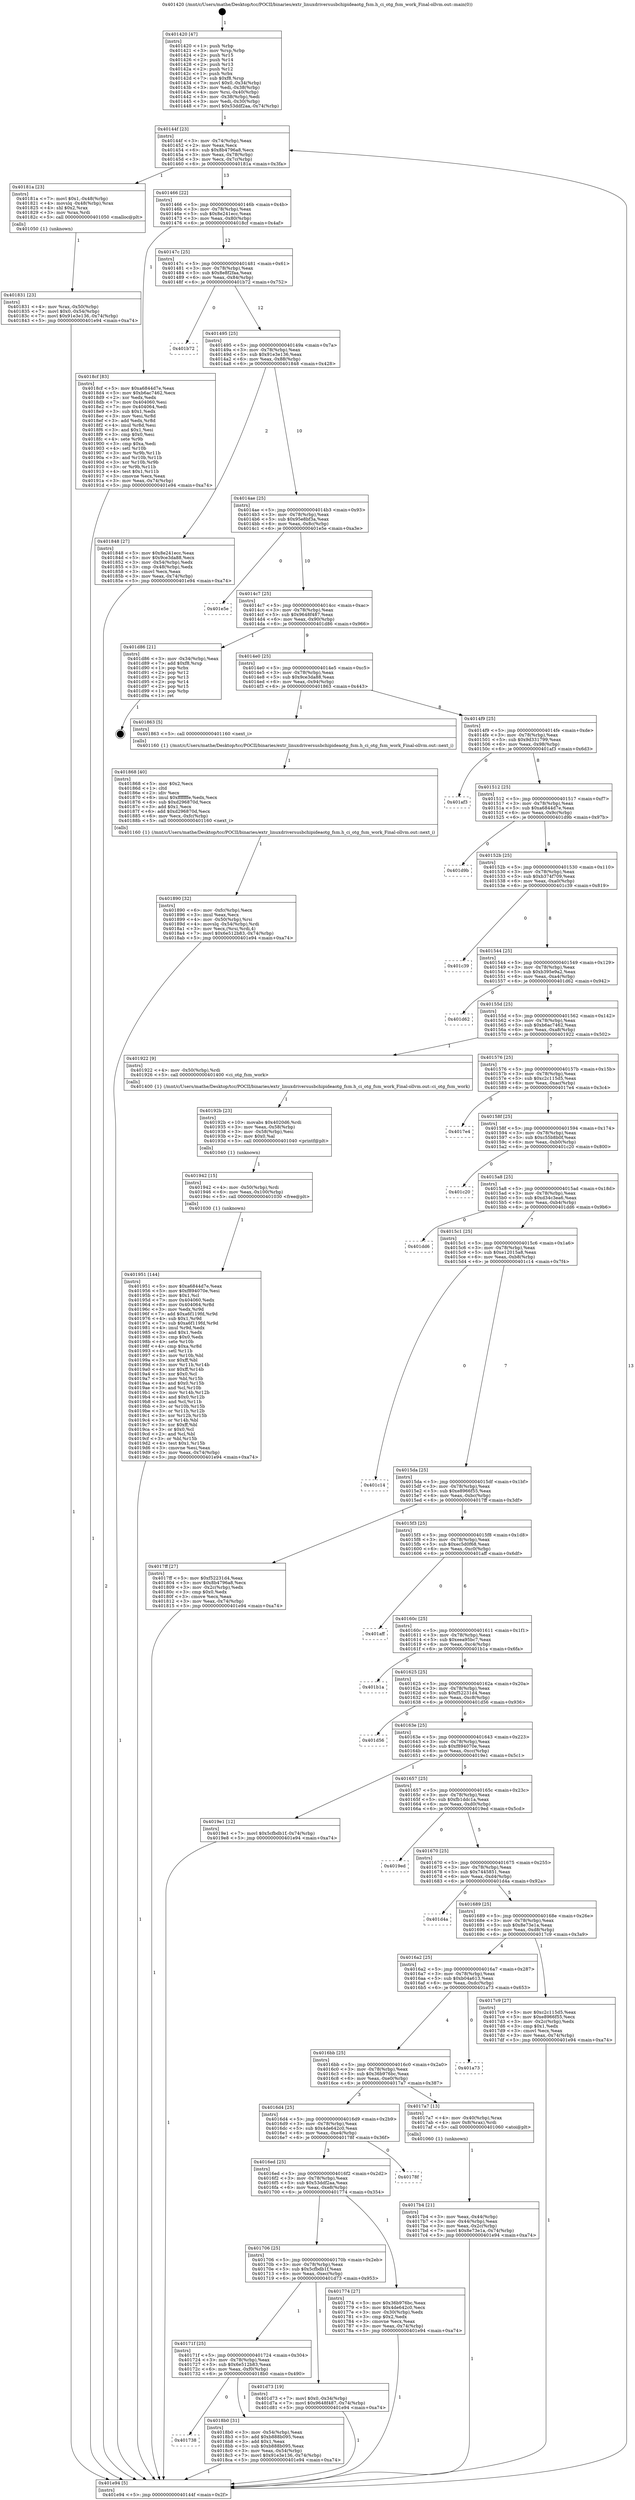 digraph "0x401420" {
  label = "0x401420 (/mnt/c/Users/mathe/Desktop/tcc/POCII/binaries/extr_linuxdriversusbchipideaotg_fsm.h_ci_otg_fsm_work_Final-ollvm.out::main(0))"
  labelloc = "t"
  node[shape=record]

  Entry [label="",width=0.3,height=0.3,shape=circle,fillcolor=black,style=filled]
  "0x40144f" [label="{
     0x40144f [23]\l
     | [instrs]\l
     &nbsp;&nbsp;0x40144f \<+3\>: mov -0x74(%rbp),%eax\l
     &nbsp;&nbsp;0x401452 \<+2\>: mov %eax,%ecx\l
     &nbsp;&nbsp;0x401454 \<+6\>: sub $0x8b4796a8,%ecx\l
     &nbsp;&nbsp;0x40145a \<+3\>: mov %eax,-0x78(%rbp)\l
     &nbsp;&nbsp;0x40145d \<+3\>: mov %ecx,-0x7c(%rbp)\l
     &nbsp;&nbsp;0x401460 \<+6\>: je 000000000040181a \<main+0x3fa\>\l
  }"]
  "0x40181a" [label="{
     0x40181a [23]\l
     | [instrs]\l
     &nbsp;&nbsp;0x40181a \<+7\>: movl $0x1,-0x48(%rbp)\l
     &nbsp;&nbsp;0x401821 \<+4\>: movslq -0x48(%rbp),%rax\l
     &nbsp;&nbsp;0x401825 \<+4\>: shl $0x2,%rax\l
     &nbsp;&nbsp;0x401829 \<+3\>: mov %rax,%rdi\l
     &nbsp;&nbsp;0x40182c \<+5\>: call 0000000000401050 \<malloc@plt\>\l
     | [calls]\l
     &nbsp;&nbsp;0x401050 \{1\} (unknown)\l
  }"]
  "0x401466" [label="{
     0x401466 [22]\l
     | [instrs]\l
     &nbsp;&nbsp;0x401466 \<+5\>: jmp 000000000040146b \<main+0x4b\>\l
     &nbsp;&nbsp;0x40146b \<+3\>: mov -0x78(%rbp),%eax\l
     &nbsp;&nbsp;0x40146e \<+5\>: sub $0x8e241ecc,%eax\l
     &nbsp;&nbsp;0x401473 \<+3\>: mov %eax,-0x80(%rbp)\l
     &nbsp;&nbsp;0x401476 \<+6\>: je 00000000004018cf \<main+0x4af\>\l
  }"]
  Exit [label="",width=0.3,height=0.3,shape=circle,fillcolor=black,style=filled,peripheries=2]
  "0x4018cf" [label="{
     0x4018cf [83]\l
     | [instrs]\l
     &nbsp;&nbsp;0x4018cf \<+5\>: mov $0xa6844d7e,%eax\l
     &nbsp;&nbsp;0x4018d4 \<+5\>: mov $0xb6ac7462,%ecx\l
     &nbsp;&nbsp;0x4018d9 \<+2\>: xor %edx,%edx\l
     &nbsp;&nbsp;0x4018db \<+7\>: mov 0x404060,%esi\l
     &nbsp;&nbsp;0x4018e2 \<+7\>: mov 0x404064,%edi\l
     &nbsp;&nbsp;0x4018e9 \<+3\>: sub $0x1,%edx\l
     &nbsp;&nbsp;0x4018ec \<+3\>: mov %esi,%r8d\l
     &nbsp;&nbsp;0x4018ef \<+3\>: add %edx,%r8d\l
     &nbsp;&nbsp;0x4018f2 \<+4\>: imul %r8d,%esi\l
     &nbsp;&nbsp;0x4018f6 \<+3\>: and $0x1,%esi\l
     &nbsp;&nbsp;0x4018f9 \<+3\>: cmp $0x0,%esi\l
     &nbsp;&nbsp;0x4018fc \<+4\>: sete %r9b\l
     &nbsp;&nbsp;0x401900 \<+3\>: cmp $0xa,%edi\l
     &nbsp;&nbsp;0x401903 \<+4\>: setl %r10b\l
     &nbsp;&nbsp;0x401907 \<+3\>: mov %r9b,%r11b\l
     &nbsp;&nbsp;0x40190a \<+3\>: and %r10b,%r11b\l
     &nbsp;&nbsp;0x40190d \<+3\>: xor %r10b,%r9b\l
     &nbsp;&nbsp;0x401910 \<+3\>: or %r9b,%r11b\l
     &nbsp;&nbsp;0x401913 \<+4\>: test $0x1,%r11b\l
     &nbsp;&nbsp;0x401917 \<+3\>: cmovne %ecx,%eax\l
     &nbsp;&nbsp;0x40191a \<+3\>: mov %eax,-0x74(%rbp)\l
     &nbsp;&nbsp;0x40191d \<+5\>: jmp 0000000000401e94 \<main+0xa74\>\l
  }"]
  "0x40147c" [label="{
     0x40147c [25]\l
     | [instrs]\l
     &nbsp;&nbsp;0x40147c \<+5\>: jmp 0000000000401481 \<main+0x61\>\l
     &nbsp;&nbsp;0x401481 \<+3\>: mov -0x78(%rbp),%eax\l
     &nbsp;&nbsp;0x401484 \<+5\>: sub $0x8e8f2faa,%eax\l
     &nbsp;&nbsp;0x401489 \<+6\>: mov %eax,-0x84(%rbp)\l
     &nbsp;&nbsp;0x40148f \<+6\>: je 0000000000401b72 \<main+0x752\>\l
  }"]
  "0x401951" [label="{
     0x401951 [144]\l
     | [instrs]\l
     &nbsp;&nbsp;0x401951 \<+5\>: mov $0xa6844d7e,%eax\l
     &nbsp;&nbsp;0x401956 \<+5\>: mov $0xf894070e,%esi\l
     &nbsp;&nbsp;0x40195b \<+2\>: mov $0x1,%cl\l
     &nbsp;&nbsp;0x40195d \<+7\>: mov 0x404060,%edx\l
     &nbsp;&nbsp;0x401964 \<+8\>: mov 0x404064,%r8d\l
     &nbsp;&nbsp;0x40196c \<+3\>: mov %edx,%r9d\l
     &nbsp;&nbsp;0x40196f \<+7\>: add $0xa6f119fd,%r9d\l
     &nbsp;&nbsp;0x401976 \<+4\>: sub $0x1,%r9d\l
     &nbsp;&nbsp;0x40197a \<+7\>: sub $0xa6f119fd,%r9d\l
     &nbsp;&nbsp;0x401981 \<+4\>: imul %r9d,%edx\l
     &nbsp;&nbsp;0x401985 \<+3\>: and $0x1,%edx\l
     &nbsp;&nbsp;0x401988 \<+3\>: cmp $0x0,%edx\l
     &nbsp;&nbsp;0x40198b \<+4\>: sete %r10b\l
     &nbsp;&nbsp;0x40198f \<+4\>: cmp $0xa,%r8d\l
     &nbsp;&nbsp;0x401993 \<+4\>: setl %r11b\l
     &nbsp;&nbsp;0x401997 \<+3\>: mov %r10b,%bl\l
     &nbsp;&nbsp;0x40199a \<+3\>: xor $0xff,%bl\l
     &nbsp;&nbsp;0x40199d \<+3\>: mov %r11b,%r14b\l
     &nbsp;&nbsp;0x4019a0 \<+4\>: xor $0xff,%r14b\l
     &nbsp;&nbsp;0x4019a4 \<+3\>: xor $0x0,%cl\l
     &nbsp;&nbsp;0x4019a7 \<+3\>: mov %bl,%r15b\l
     &nbsp;&nbsp;0x4019aa \<+4\>: and $0x0,%r15b\l
     &nbsp;&nbsp;0x4019ae \<+3\>: and %cl,%r10b\l
     &nbsp;&nbsp;0x4019b1 \<+3\>: mov %r14b,%r12b\l
     &nbsp;&nbsp;0x4019b4 \<+4\>: and $0x0,%r12b\l
     &nbsp;&nbsp;0x4019b8 \<+3\>: and %cl,%r11b\l
     &nbsp;&nbsp;0x4019bb \<+3\>: or %r10b,%r15b\l
     &nbsp;&nbsp;0x4019be \<+3\>: or %r11b,%r12b\l
     &nbsp;&nbsp;0x4019c1 \<+3\>: xor %r12b,%r15b\l
     &nbsp;&nbsp;0x4019c4 \<+3\>: or %r14b,%bl\l
     &nbsp;&nbsp;0x4019c7 \<+3\>: xor $0xff,%bl\l
     &nbsp;&nbsp;0x4019ca \<+3\>: or $0x0,%cl\l
     &nbsp;&nbsp;0x4019cd \<+2\>: and %cl,%bl\l
     &nbsp;&nbsp;0x4019cf \<+3\>: or %bl,%r15b\l
     &nbsp;&nbsp;0x4019d2 \<+4\>: test $0x1,%r15b\l
     &nbsp;&nbsp;0x4019d6 \<+3\>: cmovne %esi,%eax\l
     &nbsp;&nbsp;0x4019d9 \<+3\>: mov %eax,-0x74(%rbp)\l
     &nbsp;&nbsp;0x4019dc \<+5\>: jmp 0000000000401e94 \<main+0xa74\>\l
  }"]
  "0x401b72" [label="{
     0x401b72\l
  }", style=dashed]
  "0x401495" [label="{
     0x401495 [25]\l
     | [instrs]\l
     &nbsp;&nbsp;0x401495 \<+5\>: jmp 000000000040149a \<main+0x7a\>\l
     &nbsp;&nbsp;0x40149a \<+3\>: mov -0x78(%rbp),%eax\l
     &nbsp;&nbsp;0x40149d \<+5\>: sub $0x91e3e136,%eax\l
     &nbsp;&nbsp;0x4014a2 \<+6\>: mov %eax,-0x88(%rbp)\l
     &nbsp;&nbsp;0x4014a8 \<+6\>: je 0000000000401848 \<main+0x428\>\l
  }"]
  "0x401942" [label="{
     0x401942 [15]\l
     | [instrs]\l
     &nbsp;&nbsp;0x401942 \<+4\>: mov -0x50(%rbp),%rdi\l
     &nbsp;&nbsp;0x401946 \<+6\>: mov %eax,-0x100(%rbp)\l
     &nbsp;&nbsp;0x40194c \<+5\>: call 0000000000401030 \<free@plt\>\l
     | [calls]\l
     &nbsp;&nbsp;0x401030 \{1\} (unknown)\l
  }"]
  "0x401848" [label="{
     0x401848 [27]\l
     | [instrs]\l
     &nbsp;&nbsp;0x401848 \<+5\>: mov $0x8e241ecc,%eax\l
     &nbsp;&nbsp;0x40184d \<+5\>: mov $0x9ce3da88,%ecx\l
     &nbsp;&nbsp;0x401852 \<+3\>: mov -0x54(%rbp),%edx\l
     &nbsp;&nbsp;0x401855 \<+3\>: cmp -0x48(%rbp),%edx\l
     &nbsp;&nbsp;0x401858 \<+3\>: cmovl %ecx,%eax\l
     &nbsp;&nbsp;0x40185b \<+3\>: mov %eax,-0x74(%rbp)\l
     &nbsp;&nbsp;0x40185e \<+5\>: jmp 0000000000401e94 \<main+0xa74\>\l
  }"]
  "0x4014ae" [label="{
     0x4014ae [25]\l
     | [instrs]\l
     &nbsp;&nbsp;0x4014ae \<+5\>: jmp 00000000004014b3 \<main+0x93\>\l
     &nbsp;&nbsp;0x4014b3 \<+3\>: mov -0x78(%rbp),%eax\l
     &nbsp;&nbsp;0x4014b6 \<+5\>: sub $0x95e8bf3a,%eax\l
     &nbsp;&nbsp;0x4014bb \<+6\>: mov %eax,-0x8c(%rbp)\l
     &nbsp;&nbsp;0x4014c1 \<+6\>: je 0000000000401e5e \<main+0xa3e\>\l
  }"]
  "0x40192b" [label="{
     0x40192b [23]\l
     | [instrs]\l
     &nbsp;&nbsp;0x40192b \<+10\>: movabs $0x4020d6,%rdi\l
     &nbsp;&nbsp;0x401935 \<+3\>: mov %eax,-0x58(%rbp)\l
     &nbsp;&nbsp;0x401938 \<+3\>: mov -0x58(%rbp),%esi\l
     &nbsp;&nbsp;0x40193b \<+2\>: mov $0x0,%al\l
     &nbsp;&nbsp;0x40193d \<+5\>: call 0000000000401040 \<printf@plt\>\l
     | [calls]\l
     &nbsp;&nbsp;0x401040 \{1\} (unknown)\l
  }"]
  "0x401e5e" [label="{
     0x401e5e\l
  }", style=dashed]
  "0x4014c7" [label="{
     0x4014c7 [25]\l
     | [instrs]\l
     &nbsp;&nbsp;0x4014c7 \<+5\>: jmp 00000000004014cc \<main+0xac\>\l
     &nbsp;&nbsp;0x4014cc \<+3\>: mov -0x78(%rbp),%eax\l
     &nbsp;&nbsp;0x4014cf \<+5\>: sub $0x9648f487,%eax\l
     &nbsp;&nbsp;0x4014d4 \<+6\>: mov %eax,-0x90(%rbp)\l
     &nbsp;&nbsp;0x4014da \<+6\>: je 0000000000401d86 \<main+0x966\>\l
  }"]
  "0x401738" [label="{
     0x401738\l
  }", style=dashed]
  "0x401d86" [label="{
     0x401d86 [21]\l
     | [instrs]\l
     &nbsp;&nbsp;0x401d86 \<+3\>: mov -0x34(%rbp),%eax\l
     &nbsp;&nbsp;0x401d89 \<+7\>: add $0xf8,%rsp\l
     &nbsp;&nbsp;0x401d90 \<+1\>: pop %rbx\l
     &nbsp;&nbsp;0x401d91 \<+2\>: pop %r12\l
     &nbsp;&nbsp;0x401d93 \<+2\>: pop %r13\l
     &nbsp;&nbsp;0x401d95 \<+2\>: pop %r14\l
     &nbsp;&nbsp;0x401d97 \<+2\>: pop %r15\l
     &nbsp;&nbsp;0x401d99 \<+1\>: pop %rbp\l
     &nbsp;&nbsp;0x401d9a \<+1\>: ret\l
  }"]
  "0x4014e0" [label="{
     0x4014e0 [25]\l
     | [instrs]\l
     &nbsp;&nbsp;0x4014e0 \<+5\>: jmp 00000000004014e5 \<main+0xc5\>\l
     &nbsp;&nbsp;0x4014e5 \<+3\>: mov -0x78(%rbp),%eax\l
     &nbsp;&nbsp;0x4014e8 \<+5\>: sub $0x9ce3da88,%eax\l
     &nbsp;&nbsp;0x4014ed \<+6\>: mov %eax,-0x94(%rbp)\l
     &nbsp;&nbsp;0x4014f3 \<+6\>: je 0000000000401863 \<main+0x443\>\l
  }"]
  "0x4018b0" [label="{
     0x4018b0 [31]\l
     | [instrs]\l
     &nbsp;&nbsp;0x4018b0 \<+3\>: mov -0x54(%rbp),%eax\l
     &nbsp;&nbsp;0x4018b3 \<+5\>: add $0xb888b095,%eax\l
     &nbsp;&nbsp;0x4018b8 \<+3\>: add $0x1,%eax\l
     &nbsp;&nbsp;0x4018bb \<+5\>: sub $0xb888b095,%eax\l
     &nbsp;&nbsp;0x4018c0 \<+3\>: mov %eax,-0x54(%rbp)\l
     &nbsp;&nbsp;0x4018c3 \<+7\>: movl $0x91e3e136,-0x74(%rbp)\l
     &nbsp;&nbsp;0x4018ca \<+5\>: jmp 0000000000401e94 \<main+0xa74\>\l
  }"]
  "0x401863" [label="{
     0x401863 [5]\l
     | [instrs]\l
     &nbsp;&nbsp;0x401863 \<+5\>: call 0000000000401160 \<next_i\>\l
     | [calls]\l
     &nbsp;&nbsp;0x401160 \{1\} (/mnt/c/Users/mathe/Desktop/tcc/POCII/binaries/extr_linuxdriversusbchipideaotg_fsm.h_ci_otg_fsm_work_Final-ollvm.out::next_i)\l
  }"]
  "0x4014f9" [label="{
     0x4014f9 [25]\l
     | [instrs]\l
     &nbsp;&nbsp;0x4014f9 \<+5\>: jmp 00000000004014fe \<main+0xde\>\l
     &nbsp;&nbsp;0x4014fe \<+3\>: mov -0x78(%rbp),%eax\l
     &nbsp;&nbsp;0x401501 \<+5\>: sub $0x9d331799,%eax\l
     &nbsp;&nbsp;0x401506 \<+6\>: mov %eax,-0x98(%rbp)\l
     &nbsp;&nbsp;0x40150c \<+6\>: je 0000000000401af3 \<main+0x6d3\>\l
  }"]
  "0x40171f" [label="{
     0x40171f [25]\l
     | [instrs]\l
     &nbsp;&nbsp;0x40171f \<+5\>: jmp 0000000000401724 \<main+0x304\>\l
     &nbsp;&nbsp;0x401724 \<+3\>: mov -0x78(%rbp),%eax\l
     &nbsp;&nbsp;0x401727 \<+5\>: sub $0x6e512b83,%eax\l
     &nbsp;&nbsp;0x40172c \<+6\>: mov %eax,-0xf0(%rbp)\l
     &nbsp;&nbsp;0x401732 \<+6\>: je 00000000004018b0 \<main+0x490\>\l
  }"]
  "0x401af3" [label="{
     0x401af3\l
  }", style=dashed]
  "0x401512" [label="{
     0x401512 [25]\l
     | [instrs]\l
     &nbsp;&nbsp;0x401512 \<+5\>: jmp 0000000000401517 \<main+0xf7\>\l
     &nbsp;&nbsp;0x401517 \<+3\>: mov -0x78(%rbp),%eax\l
     &nbsp;&nbsp;0x40151a \<+5\>: sub $0xa6844d7e,%eax\l
     &nbsp;&nbsp;0x40151f \<+6\>: mov %eax,-0x9c(%rbp)\l
     &nbsp;&nbsp;0x401525 \<+6\>: je 0000000000401d9b \<main+0x97b\>\l
  }"]
  "0x401d73" [label="{
     0x401d73 [19]\l
     | [instrs]\l
     &nbsp;&nbsp;0x401d73 \<+7\>: movl $0x0,-0x34(%rbp)\l
     &nbsp;&nbsp;0x401d7a \<+7\>: movl $0x9648f487,-0x74(%rbp)\l
     &nbsp;&nbsp;0x401d81 \<+5\>: jmp 0000000000401e94 \<main+0xa74\>\l
  }"]
  "0x401d9b" [label="{
     0x401d9b\l
  }", style=dashed]
  "0x40152b" [label="{
     0x40152b [25]\l
     | [instrs]\l
     &nbsp;&nbsp;0x40152b \<+5\>: jmp 0000000000401530 \<main+0x110\>\l
     &nbsp;&nbsp;0x401530 \<+3\>: mov -0x78(%rbp),%eax\l
     &nbsp;&nbsp;0x401533 \<+5\>: sub $0xb374f709,%eax\l
     &nbsp;&nbsp;0x401538 \<+6\>: mov %eax,-0xa0(%rbp)\l
     &nbsp;&nbsp;0x40153e \<+6\>: je 0000000000401c39 \<main+0x819\>\l
  }"]
  "0x401890" [label="{
     0x401890 [32]\l
     | [instrs]\l
     &nbsp;&nbsp;0x401890 \<+6\>: mov -0xfc(%rbp),%ecx\l
     &nbsp;&nbsp;0x401896 \<+3\>: imul %eax,%ecx\l
     &nbsp;&nbsp;0x401899 \<+4\>: mov -0x50(%rbp),%rsi\l
     &nbsp;&nbsp;0x40189d \<+4\>: movslq -0x54(%rbp),%rdi\l
     &nbsp;&nbsp;0x4018a1 \<+3\>: mov %ecx,(%rsi,%rdi,4)\l
     &nbsp;&nbsp;0x4018a4 \<+7\>: movl $0x6e512b83,-0x74(%rbp)\l
     &nbsp;&nbsp;0x4018ab \<+5\>: jmp 0000000000401e94 \<main+0xa74\>\l
  }"]
  "0x401c39" [label="{
     0x401c39\l
  }", style=dashed]
  "0x401544" [label="{
     0x401544 [25]\l
     | [instrs]\l
     &nbsp;&nbsp;0x401544 \<+5\>: jmp 0000000000401549 \<main+0x129\>\l
     &nbsp;&nbsp;0x401549 \<+3\>: mov -0x78(%rbp),%eax\l
     &nbsp;&nbsp;0x40154c \<+5\>: sub $0xb395e9a2,%eax\l
     &nbsp;&nbsp;0x401551 \<+6\>: mov %eax,-0xa4(%rbp)\l
     &nbsp;&nbsp;0x401557 \<+6\>: je 0000000000401d62 \<main+0x942\>\l
  }"]
  "0x401868" [label="{
     0x401868 [40]\l
     | [instrs]\l
     &nbsp;&nbsp;0x401868 \<+5\>: mov $0x2,%ecx\l
     &nbsp;&nbsp;0x40186d \<+1\>: cltd\l
     &nbsp;&nbsp;0x40186e \<+2\>: idiv %ecx\l
     &nbsp;&nbsp;0x401870 \<+6\>: imul $0xfffffffe,%edx,%ecx\l
     &nbsp;&nbsp;0x401876 \<+6\>: sub $0xd296870d,%ecx\l
     &nbsp;&nbsp;0x40187c \<+3\>: add $0x1,%ecx\l
     &nbsp;&nbsp;0x40187f \<+6\>: add $0xd296870d,%ecx\l
     &nbsp;&nbsp;0x401885 \<+6\>: mov %ecx,-0xfc(%rbp)\l
     &nbsp;&nbsp;0x40188b \<+5\>: call 0000000000401160 \<next_i\>\l
     | [calls]\l
     &nbsp;&nbsp;0x401160 \{1\} (/mnt/c/Users/mathe/Desktop/tcc/POCII/binaries/extr_linuxdriversusbchipideaotg_fsm.h_ci_otg_fsm_work_Final-ollvm.out::next_i)\l
  }"]
  "0x401d62" [label="{
     0x401d62\l
  }", style=dashed]
  "0x40155d" [label="{
     0x40155d [25]\l
     | [instrs]\l
     &nbsp;&nbsp;0x40155d \<+5\>: jmp 0000000000401562 \<main+0x142\>\l
     &nbsp;&nbsp;0x401562 \<+3\>: mov -0x78(%rbp),%eax\l
     &nbsp;&nbsp;0x401565 \<+5\>: sub $0xb6ac7462,%eax\l
     &nbsp;&nbsp;0x40156a \<+6\>: mov %eax,-0xa8(%rbp)\l
     &nbsp;&nbsp;0x401570 \<+6\>: je 0000000000401922 \<main+0x502\>\l
  }"]
  "0x401831" [label="{
     0x401831 [23]\l
     | [instrs]\l
     &nbsp;&nbsp;0x401831 \<+4\>: mov %rax,-0x50(%rbp)\l
     &nbsp;&nbsp;0x401835 \<+7\>: movl $0x0,-0x54(%rbp)\l
     &nbsp;&nbsp;0x40183c \<+7\>: movl $0x91e3e136,-0x74(%rbp)\l
     &nbsp;&nbsp;0x401843 \<+5\>: jmp 0000000000401e94 \<main+0xa74\>\l
  }"]
  "0x401922" [label="{
     0x401922 [9]\l
     | [instrs]\l
     &nbsp;&nbsp;0x401922 \<+4\>: mov -0x50(%rbp),%rdi\l
     &nbsp;&nbsp;0x401926 \<+5\>: call 0000000000401400 \<ci_otg_fsm_work\>\l
     | [calls]\l
     &nbsp;&nbsp;0x401400 \{1\} (/mnt/c/Users/mathe/Desktop/tcc/POCII/binaries/extr_linuxdriversusbchipideaotg_fsm.h_ci_otg_fsm_work_Final-ollvm.out::ci_otg_fsm_work)\l
  }"]
  "0x401576" [label="{
     0x401576 [25]\l
     | [instrs]\l
     &nbsp;&nbsp;0x401576 \<+5\>: jmp 000000000040157b \<main+0x15b\>\l
     &nbsp;&nbsp;0x40157b \<+3\>: mov -0x78(%rbp),%eax\l
     &nbsp;&nbsp;0x40157e \<+5\>: sub $0xc2c115d5,%eax\l
     &nbsp;&nbsp;0x401583 \<+6\>: mov %eax,-0xac(%rbp)\l
     &nbsp;&nbsp;0x401589 \<+6\>: je 00000000004017e4 \<main+0x3c4\>\l
  }"]
  "0x4017b4" [label="{
     0x4017b4 [21]\l
     | [instrs]\l
     &nbsp;&nbsp;0x4017b4 \<+3\>: mov %eax,-0x44(%rbp)\l
     &nbsp;&nbsp;0x4017b7 \<+3\>: mov -0x44(%rbp),%eax\l
     &nbsp;&nbsp;0x4017ba \<+3\>: mov %eax,-0x2c(%rbp)\l
     &nbsp;&nbsp;0x4017bd \<+7\>: movl $0x8e73e1a,-0x74(%rbp)\l
     &nbsp;&nbsp;0x4017c4 \<+5\>: jmp 0000000000401e94 \<main+0xa74\>\l
  }"]
  "0x4017e4" [label="{
     0x4017e4\l
  }", style=dashed]
  "0x40158f" [label="{
     0x40158f [25]\l
     | [instrs]\l
     &nbsp;&nbsp;0x40158f \<+5\>: jmp 0000000000401594 \<main+0x174\>\l
     &nbsp;&nbsp;0x401594 \<+3\>: mov -0x78(%rbp),%eax\l
     &nbsp;&nbsp;0x401597 \<+5\>: sub $0xc55b8b0f,%eax\l
     &nbsp;&nbsp;0x40159c \<+6\>: mov %eax,-0xb0(%rbp)\l
     &nbsp;&nbsp;0x4015a2 \<+6\>: je 0000000000401c20 \<main+0x800\>\l
  }"]
  "0x401420" [label="{
     0x401420 [47]\l
     | [instrs]\l
     &nbsp;&nbsp;0x401420 \<+1\>: push %rbp\l
     &nbsp;&nbsp;0x401421 \<+3\>: mov %rsp,%rbp\l
     &nbsp;&nbsp;0x401424 \<+2\>: push %r15\l
     &nbsp;&nbsp;0x401426 \<+2\>: push %r14\l
     &nbsp;&nbsp;0x401428 \<+2\>: push %r13\l
     &nbsp;&nbsp;0x40142a \<+2\>: push %r12\l
     &nbsp;&nbsp;0x40142c \<+1\>: push %rbx\l
     &nbsp;&nbsp;0x40142d \<+7\>: sub $0xf8,%rsp\l
     &nbsp;&nbsp;0x401434 \<+7\>: movl $0x0,-0x34(%rbp)\l
     &nbsp;&nbsp;0x40143b \<+3\>: mov %edi,-0x38(%rbp)\l
     &nbsp;&nbsp;0x40143e \<+4\>: mov %rsi,-0x40(%rbp)\l
     &nbsp;&nbsp;0x401442 \<+3\>: mov -0x38(%rbp),%edi\l
     &nbsp;&nbsp;0x401445 \<+3\>: mov %edi,-0x30(%rbp)\l
     &nbsp;&nbsp;0x401448 \<+7\>: movl $0x53ddf2aa,-0x74(%rbp)\l
  }"]
  "0x401c20" [label="{
     0x401c20\l
  }", style=dashed]
  "0x4015a8" [label="{
     0x4015a8 [25]\l
     | [instrs]\l
     &nbsp;&nbsp;0x4015a8 \<+5\>: jmp 00000000004015ad \<main+0x18d\>\l
     &nbsp;&nbsp;0x4015ad \<+3\>: mov -0x78(%rbp),%eax\l
     &nbsp;&nbsp;0x4015b0 \<+5\>: sub $0xd34c3ea6,%eax\l
     &nbsp;&nbsp;0x4015b5 \<+6\>: mov %eax,-0xb4(%rbp)\l
     &nbsp;&nbsp;0x4015bb \<+6\>: je 0000000000401dd6 \<main+0x9b6\>\l
  }"]
  "0x401e94" [label="{
     0x401e94 [5]\l
     | [instrs]\l
     &nbsp;&nbsp;0x401e94 \<+5\>: jmp 000000000040144f \<main+0x2f\>\l
  }"]
  "0x401dd6" [label="{
     0x401dd6\l
  }", style=dashed]
  "0x4015c1" [label="{
     0x4015c1 [25]\l
     | [instrs]\l
     &nbsp;&nbsp;0x4015c1 \<+5\>: jmp 00000000004015c6 \<main+0x1a6\>\l
     &nbsp;&nbsp;0x4015c6 \<+3\>: mov -0x78(%rbp),%eax\l
     &nbsp;&nbsp;0x4015c9 \<+5\>: sub $0xe12015a8,%eax\l
     &nbsp;&nbsp;0x4015ce \<+6\>: mov %eax,-0xb8(%rbp)\l
     &nbsp;&nbsp;0x4015d4 \<+6\>: je 0000000000401c14 \<main+0x7f4\>\l
  }"]
  "0x401706" [label="{
     0x401706 [25]\l
     | [instrs]\l
     &nbsp;&nbsp;0x401706 \<+5\>: jmp 000000000040170b \<main+0x2eb\>\l
     &nbsp;&nbsp;0x40170b \<+3\>: mov -0x78(%rbp),%eax\l
     &nbsp;&nbsp;0x40170e \<+5\>: sub $0x5cfbdb1f,%eax\l
     &nbsp;&nbsp;0x401713 \<+6\>: mov %eax,-0xec(%rbp)\l
     &nbsp;&nbsp;0x401719 \<+6\>: je 0000000000401d73 \<main+0x953\>\l
  }"]
  "0x401c14" [label="{
     0x401c14\l
  }", style=dashed]
  "0x4015da" [label="{
     0x4015da [25]\l
     | [instrs]\l
     &nbsp;&nbsp;0x4015da \<+5\>: jmp 00000000004015df \<main+0x1bf\>\l
     &nbsp;&nbsp;0x4015df \<+3\>: mov -0x78(%rbp),%eax\l
     &nbsp;&nbsp;0x4015e2 \<+5\>: sub $0xe8966f55,%eax\l
     &nbsp;&nbsp;0x4015e7 \<+6\>: mov %eax,-0xbc(%rbp)\l
     &nbsp;&nbsp;0x4015ed \<+6\>: je 00000000004017ff \<main+0x3df\>\l
  }"]
  "0x401774" [label="{
     0x401774 [27]\l
     | [instrs]\l
     &nbsp;&nbsp;0x401774 \<+5\>: mov $0x36b976bc,%eax\l
     &nbsp;&nbsp;0x401779 \<+5\>: mov $0x4de642c0,%ecx\l
     &nbsp;&nbsp;0x40177e \<+3\>: mov -0x30(%rbp),%edx\l
     &nbsp;&nbsp;0x401781 \<+3\>: cmp $0x2,%edx\l
     &nbsp;&nbsp;0x401784 \<+3\>: cmovne %ecx,%eax\l
     &nbsp;&nbsp;0x401787 \<+3\>: mov %eax,-0x74(%rbp)\l
     &nbsp;&nbsp;0x40178a \<+5\>: jmp 0000000000401e94 \<main+0xa74\>\l
  }"]
  "0x4017ff" [label="{
     0x4017ff [27]\l
     | [instrs]\l
     &nbsp;&nbsp;0x4017ff \<+5\>: mov $0xf52231d4,%eax\l
     &nbsp;&nbsp;0x401804 \<+5\>: mov $0x8b4796a8,%ecx\l
     &nbsp;&nbsp;0x401809 \<+3\>: mov -0x2c(%rbp),%edx\l
     &nbsp;&nbsp;0x40180c \<+3\>: cmp $0x0,%edx\l
     &nbsp;&nbsp;0x40180f \<+3\>: cmove %ecx,%eax\l
     &nbsp;&nbsp;0x401812 \<+3\>: mov %eax,-0x74(%rbp)\l
     &nbsp;&nbsp;0x401815 \<+5\>: jmp 0000000000401e94 \<main+0xa74\>\l
  }"]
  "0x4015f3" [label="{
     0x4015f3 [25]\l
     | [instrs]\l
     &nbsp;&nbsp;0x4015f3 \<+5\>: jmp 00000000004015f8 \<main+0x1d8\>\l
     &nbsp;&nbsp;0x4015f8 \<+3\>: mov -0x78(%rbp),%eax\l
     &nbsp;&nbsp;0x4015fb \<+5\>: sub $0xec5d0f68,%eax\l
     &nbsp;&nbsp;0x401600 \<+6\>: mov %eax,-0xc0(%rbp)\l
     &nbsp;&nbsp;0x401606 \<+6\>: je 0000000000401aff \<main+0x6df\>\l
  }"]
  "0x4016ed" [label="{
     0x4016ed [25]\l
     | [instrs]\l
     &nbsp;&nbsp;0x4016ed \<+5\>: jmp 00000000004016f2 \<main+0x2d2\>\l
     &nbsp;&nbsp;0x4016f2 \<+3\>: mov -0x78(%rbp),%eax\l
     &nbsp;&nbsp;0x4016f5 \<+5\>: sub $0x53ddf2aa,%eax\l
     &nbsp;&nbsp;0x4016fa \<+6\>: mov %eax,-0xe8(%rbp)\l
     &nbsp;&nbsp;0x401700 \<+6\>: je 0000000000401774 \<main+0x354\>\l
  }"]
  "0x401aff" [label="{
     0x401aff\l
  }", style=dashed]
  "0x40160c" [label="{
     0x40160c [25]\l
     | [instrs]\l
     &nbsp;&nbsp;0x40160c \<+5\>: jmp 0000000000401611 \<main+0x1f1\>\l
     &nbsp;&nbsp;0x401611 \<+3\>: mov -0x78(%rbp),%eax\l
     &nbsp;&nbsp;0x401614 \<+5\>: sub $0xeea95bc7,%eax\l
     &nbsp;&nbsp;0x401619 \<+6\>: mov %eax,-0xc4(%rbp)\l
     &nbsp;&nbsp;0x40161f \<+6\>: je 0000000000401b1a \<main+0x6fa\>\l
  }"]
  "0x40178f" [label="{
     0x40178f\l
  }", style=dashed]
  "0x401b1a" [label="{
     0x401b1a\l
  }", style=dashed]
  "0x401625" [label="{
     0x401625 [25]\l
     | [instrs]\l
     &nbsp;&nbsp;0x401625 \<+5\>: jmp 000000000040162a \<main+0x20a\>\l
     &nbsp;&nbsp;0x40162a \<+3\>: mov -0x78(%rbp),%eax\l
     &nbsp;&nbsp;0x40162d \<+5\>: sub $0xf52231d4,%eax\l
     &nbsp;&nbsp;0x401632 \<+6\>: mov %eax,-0xc8(%rbp)\l
     &nbsp;&nbsp;0x401638 \<+6\>: je 0000000000401d56 \<main+0x936\>\l
  }"]
  "0x4016d4" [label="{
     0x4016d4 [25]\l
     | [instrs]\l
     &nbsp;&nbsp;0x4016d4 \<+5\>: jmp 00000000004016d9 \<main+0x2b9\>\l
     &nbsp;&nbsp;0x4016d9 \<+3\>: mov -0x78(%rbp),%eax\l
     &nbsp;&nbsp;0x4016dc \<+5\>: sub $0x4de642c0,%eax\l
     &nbsp;&nbsp;0x4016e1 \<+6\>: mov %eax,-0xe4(%rbp)\l
     &nbsp;&nbsp;0x4016e7 \<+6\>: je 000000000040178f \<main+0x36f\>\l
  }"]
  "0x401d56" [label="{
     0x401d56\l
  }", style=dashed]
  "0x40163e" [label="{
     0x40163e [25]\l
     | [instrs]\l
     &nbsp;&nbsp;0x40163e \<+5\>: jmp 0000000000401643 \<main+0x223\>\l
     &nbsp;&nbsp;0x401643 \<+3\>: mov -0x78(%rbp),%eax\l
     &nbsp;&nbsp;0x401646 \<+5\>: sub $0xf894070e,%eax\l
     &nbsp;&nbsp;0x40164b \<+6\>: mov %eax,-0xcc(%rbp)\l
     &nbsp;&nbsp;0x401651 \<+6\>: je 00000000004019e1 \<main+0x5c1\>\l
  }"]
  "0x4017a7" [label="{
     0x4017a7 [13]\l
     | [instrs]\l
     &nbsp;&nbsp;0x4017a7 \<+4\>: mov -0x40(%rbp),%rax\l
     &nbsp;&nbsp;0x4017ab \<+4\>: mov 0x8(%rax),%rdi\l
     &nbsp;&nbsp;0x4017af \<+5\>: call 0000000000401060 \<atoi@plt\>\l
     | [calls]\l
     &nbsp;&nbsp;0x401060 \{1\} (unknown)\l
  }"]
  "0x4019e1" [label="{
     0x4019e1 [12]\l
     | [instrs]\l
     &nbsp;&nbsp;0x4019e1 \<+7\>: movl $0x5cfbdb1f,-0x74(%rbp)\l
     &nbsp;&nbsp;0x4019e8 \<+5\>: jmp 0000000000401e94 \<main+0xa74\>\l
  }"]
  "0x401657" [label="{
     0x401657 [25]\l
     | [instrs]\l
     &nbsp;&nbsp;0x401657 \<+5\>: jmp 000000000040165c \<main+0x23c\>\l
     &nbsp;&nbsp;0x40165c \<+3\>: mov -0x78(%rbp),%eax\l
     &nbsp;&nbsp;0x40165f \<+5\>: sub $0xfb1ddc1a,%eax\l
     &nbsp;&nbsp;0x401664 \<+6\>: mov %eax,-0xd0(%rbp)\l
     &nbsp;&nbsp;0x40166a \<+6\>: je 00000000004019ed \<main+0x5cd\>\l
  }"]
  "0x4016bb" [label="{
     0x4016bb [25]\l
     | [instrs]\l
     &nbsp;&nbsp;0x4016bb \<+5\>: jmp 00000000004016c0 \<main+0x2a0\>\l
     &nbsp;&nbsp;0x4016c0 \<+3\>: mov -0x78(%rbp),%eax\l
     &nbsp;&nbsp;0x4016c3 \<+5\>: sub $0x36b976bc,%eax\l
     &nbsp;&nbsp;0x4016c8 \<+6\>: mov %eax,-0xe0(%rbp)\l
     &nbsp;&nbsp;0x4016ce \<+6\>: je 00000000004017a7 \<main+0x387\>\l
  }"]
  "0x4019ed" [label="{
     0x4019ed\l
  }", style=dashed]
  "0x401670" [label="{
     0x401670 [25]\l
     | [instrs]\l
     &nbsp;&nbsp;0x401670 \<+5\>: jmp 0000000000401675 \<main+0x255\>\l
     &nbsp;&nbsp;0x401675 \<+3\>: mov -0x78(%rbp),%eax\l
     &nbsp;&nbsp;0x401678 \<+5\>: sub $0x7445851,%eax\l
     &nbsp;&nbsp;0x40167d \<+6\>: mov %eax,-0xd4(%rbp)\l
     &nbsp;&nbsp;0x401683 \<+6\>: je 0000000000401d4a \<main+0x92a\>\l
  }"]
  "0x401a73" [label="{
     0x401a73\l
  }", style=dashed]
  "0x401d4a" [label="{
     0x401d4a\l
  }", style=dashed]
  "0x401689" [label="{
     0x401689 [25]\l
     | [instrs]\l
     &nbsp;&nbsp;0x401689 \<+5\>: jmp 000000000040168e \<main+0x26e\>\l
     &nbsp;&nbsp;0x40168e \<+3\>: mov -0x78(%rbp),%eax\l
     &nbsp;&nbsp;0x401691 \<+5\>: sub $0x8e73e1a,%eax\l
     &nbsp;&nbsp;0x401696 \<+6\>: mov %eax,-0xd8(%rbp)\l
     &nbsp;&nbsp;0x40169c \<+6\>: je 00000000004017c9 \<main+0x3a9\>\l
  }"]
  "0x4016a2" [label="{
     0x4016a2 [25]\l
     | [instrs]\l
     &nbsp;&nbsp;0x4016a2 \<+5\>: jmp 00000000004016a7 \<main+0x287\>\l
     &nbsp;&nbsp;0x4016a7 \<+3\>: mov -0x78(%rbp),%eax\l
     &nbsp;&nbsp;0x4016aa \<+5\>: sub $0xb04a613,%eax\l
     &nbsp;&nbsp;0x4016af \<+6\>: mov %eax,-0xdc(%rbp)\l
     &nbsp;&nbsp;0x4016b5 \<+6\>: je 0000000000401a73 \<main+0x653\>\l
  }"]
  "0x4017c9" [label="{
     0x4017c9 [27]\l
     | [instrs]\l
     &nbsp;&nbsp;0x4017c9 \<+5\>: mov $0xc2c115d5,%eax\l
     &nbsp;&nbsp;0x4017ce \<+5\>: mov $0xe8966f55,%ecx\l
     &nbsp;&nbsp;0x4017d3 \<+3\>: mov -0x2c(%rbp),%edx\l
     &nbsp;&nbsp;0x4017d6 \<+3\>: cmp $0x1,%edx\l
     &nbsp;&nbsp;0x4017d9 \<+3\>: cmovl %ecx,%eax\l
     &nbsp;&nbsp;0x4017dc \<+3\>: mov %eax,-0x74(%rbp)\l
     &nbsp;&nbsp;0x4017df \<+5\>: jmp 0000000000401e94 \<main+0xa74\>\l
  }"]
  Entry -> "0x401420" [label=" 1"]
  "0x40144f" -> "0x40181a" [label=" 1"]
  "0x40144f" -> "0x401466" [label=" 13"]
  "0x401d86" -> Exit [label=" 1"]
  "0x401466" -> "0x4018cf" [label=" 1"]
  "0x401466" -> "0x40147c" [label=" 12"]
  "0x401d73" -> "0x401e94" [label=" 1"]
  "0x40147c" -> "0x401b72" [label=" 0"]
  "0x40147c" -> "0x401495" [label=" 12"]
  "0x4019e1" -> "0x401e94" [label=" 1"]
  "0x401495" -> "0x401848" [label=" 2"]
  "0x401495" -> "0x4014ae" [label=" 10"]
  "0x401951" -> "0x401e94" [label=" 1"]
  "0x4014ae" -> "0x401e5e" [label=" 0"]
  "0x4014ae" -> "0x4014c7" [label=" 10"]
  "0x401942" -> "0x401951" [label=" 1"]
  "0x4014c7" -> "0x401d86" [label=" 1"]
  "0x4014c7" -> "0x4014e0" [label=" 9"]
  "0x40192b" -> "0x401942" [label=" 1"]
  "0x4014e0" -> "0x401863" [label=" 1"]
  "0x4014e0" -> "0x4014f9" [label=" 8"]
  "0x401922" -> "0x40192b" [label=" 1"]
  "0x4014f9" -> "0x401af3" [label=" 0"]
  "0x4014f9" -> "0x401512" [label=" 8"]
  "0x4018b0" -> "0x401e94" [label=" 1"]
  "0x401512" -> "0x401d9b" [label=" 0"]
  "0x401512" -> "0x40152b" [label=" 8"]
  "0x40171f" -> "0x401738" [label=" 0"]
  "0x40152b" -> "0x401c39" [label=" 0"]
  "0x40152b" -> "0x401544" [label=" 8"]
  "0x4018cf" -> "0x401e94" [label=" 1"]
  "0x401544" -> "0x401d62" [label=" 0"]
  "0x401544" -> "0x40155d" [label=" 8"]
  "0x401706" -> "0x40171f" [label=" 1"]
  "0x40155d" -> "0x401922" [label=" 1"]
  "0x40155d" -> "0x401576" [label=" 7"]
  "0x401706" -> "0x401d73" [label=" 1"]
  "0x401576" -> "0x4017e4" [label=" 0"]
  "0x401576" -> "0x40158f" [label=" 7"]
  "0x40171f" -> "0x4018b0" [label=" 1"]
  "0x40158f" -> "0x401c20" [label=" 0"]
  "0x40158f" -> "0x4015a8" [label=" 7"]
  "0x401890" -> "0x401e94" [label=" 1"]
  "0x4015a8" -> "0x401dd6" [label=" 0"]
  "0x4015a8" -> "0x4015c1" [label=" 7"]
  "0x401868" -> "0x401890" [label=" 1"]
  "0x4015c1" -> "0x401c14" [label=" 0"]
  "0x4015c1" -> "0x4015da" [label=" 7"]
  "0x401863" -> "0x401868" [label=" 1"]
  "0x4015da" -> "0x4017ff" [label=" 1"]
  "0x4015da" -> "0x4015f3" [label=" 6"]
  "0x401848" -> "0x401e94" [label=" 2"]
  "0x4015f3" -> "0x401aff" [label=" 0"]
  "0x4015f3" -> "0x40160c" [label=" 6"]
  "0x40181a" -> "0x401831" [label=" 1"]
  "0x40160c" -> "0x401b1a" [label=" 0"]
  "0x40160c" -> "0x401625" [label=" 6"]
  "0x4017ff" -> "0x401e94" [label=" 1"]
  "0x401625" -> "0x401d56" [label=" 0"]
  "0x401625" -> "0x40163e" [label=" 6"]
  "0x4017b4" -> "0x401e94" [label=" 1"]
  "0x40163e" -> "0x4019e1" [label=" 1"]
  "0x40163e" -> "0x401657" [label=" 5"]
  "0x4017a7" -> "0x4017b4" [label=" 1"]
  "0x401657" -> "0x4019ed" [label=" 0"]
  "0x401657" -> "0x401670" [label=" 5"]
  "0x401420" -> "0x40144f" [label=" 1"]
  "0x401670" -> "0x401d4a" [label=" 0"]
  "0x401670" -> "0x401689" [label=" 5"]
  "0x401774" -> "0x401e94" [label=" 1"]
  "0x401689" -> "0x4017c9" [label=" 1"]
  "0x401689" -> "0x4016a2" [label=" 4"]
  "0x4016ed" -> "0x401706" [label=" 2"]
  "0x4016a2" -> "0x401a73" [label=" 0"]
  "0x4016a2" -> "0x4016bb" [label=" 4"]
  "0x401e94" -> "0x40144f" [label=" 13"]
  "0x4016bb" -> "0x4017a7" [label=" 1"]
  "0x4016bb" -> "0x4016d4" [label=" 3"]
  "0x4017c9" -> "0x401e94" [label=" 1"]
  "0x4016d4" -> "0x40178f" [label=" 0"]
  "0x4016d4" -> "0x4016ed" [label=" 3"]
  "0x401831" -> "0x401e94" [label=" 1"]
  "0x4016ed" -> "0x401774" [label=" 1"]
}
